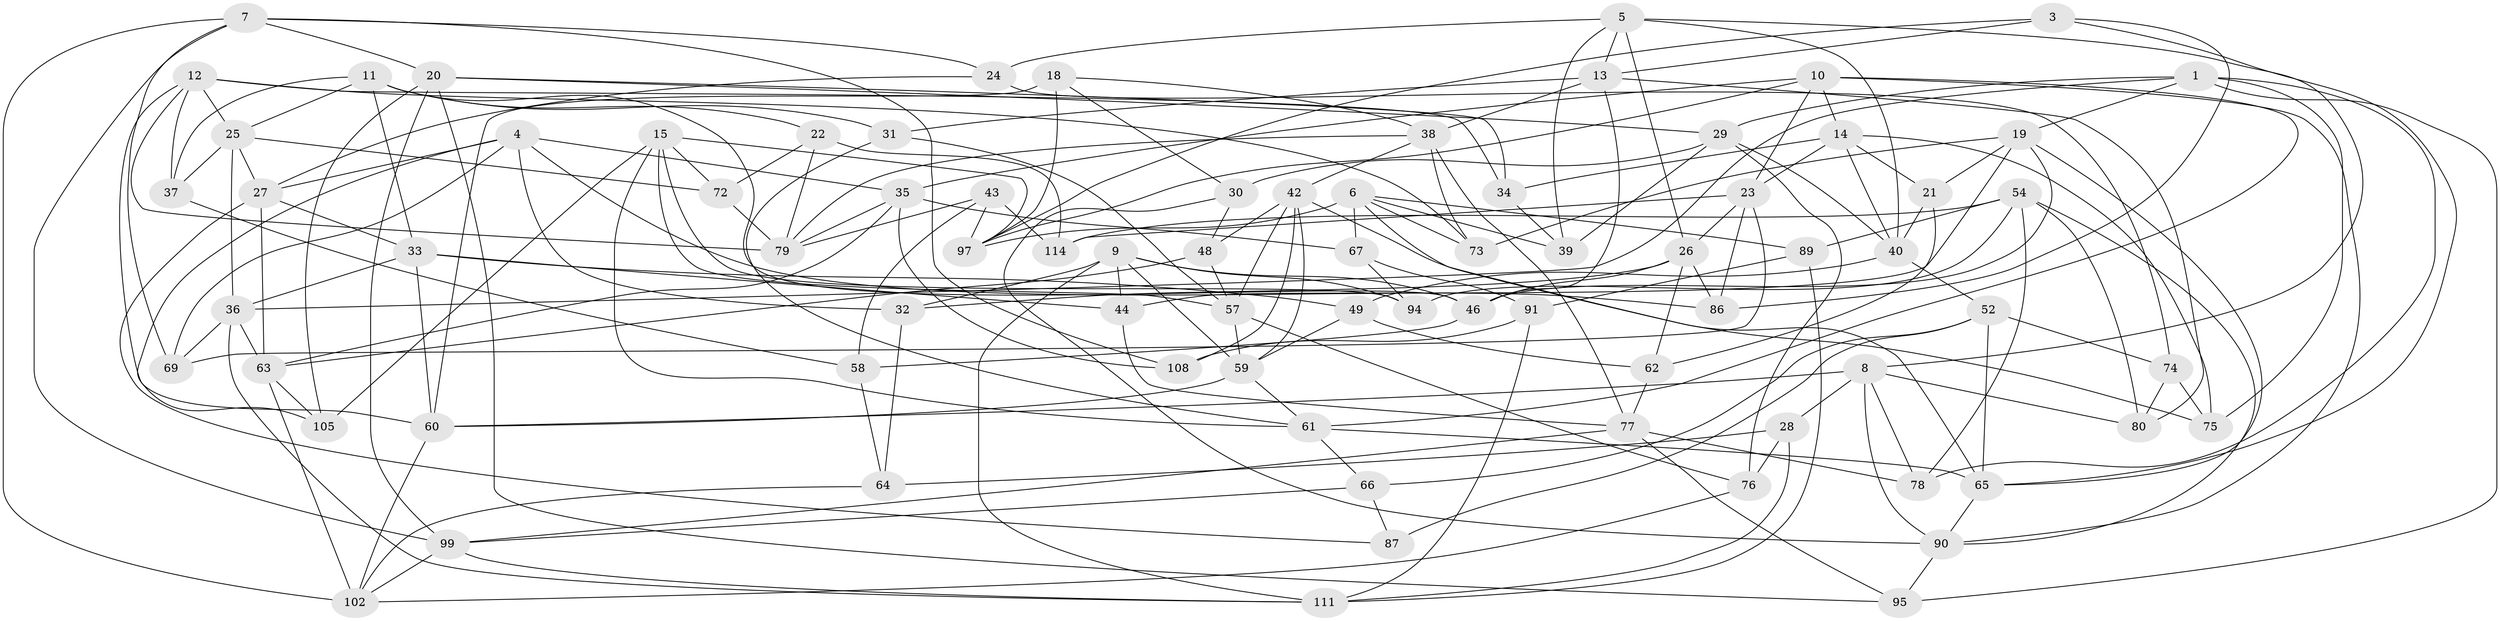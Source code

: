 // Generated by graph-tools (version 1.1) at 2025/52/02/27/25 19:52:29]
// undirected, 80 vertices, 201 edges
graph export_dot {
graph [start="1"]
  node [color=gray90,style=filled];
  1 [super="+2"];
  3;
  4 [super="+122"];
  5 [super="+88"];
  6 [super="+68"];
  7 [super="+70"];
  8 [super="+45"];
  9 [super="+56"];
  10 [super="+16"];
  11 [super="+55"];
  12 [super="+84"];
  13 [super="+17"];
  14 [super="+115"];
  15 [super="+47"];
  18;
  19 [super="+71"];
  20 [super="+98"];
  21;
  22;
  23 [super="+85"];
  24;
  25 [super="+104"];
  26 [super="+83"];
  27 [super="+50"];
  28;
  29 [super="+96"];
  30;
  31;
  32;
  33 [super="+110"];
  34;
  35 [super="+81"];
  36 [super="+41"];
  37;
  38 [super="+117"];
  39;
  40 [super="+53"];
  42 [super="+51"];
  43;
  44;
  46 [super="+93"];
  48;
  49;
  52 [super="+119"];
  54 [super="+121"];
  57 [super="+113"];
  58;
  59 [super="+82"];
  60 [super="+109"];
  61 [super="+112"];
  62;
  63 [super="+101"];
  64;
  65 [super="+118"];
  66;
  67;
  69;
  72;
  73;
  74;
  75;
  76;
  77 [super="+107"];
  78;
  79 [super="+100"];
  80;
  86;
  87;
  89;
  90 [super="+92"];
  91;
  94;
  95;
  97 [super="+103"];
  99 [super="+106"];
  102 [super="+116"];
  105;
  108;
  111 [super="+120"];
  114;
  1 -- 29;
  1 -- 95;
  1 -- 75;
  1 -- 19;
  1 -- 36;
  1 -- 78;
  3 -- 86;
  3 -- 97;
  3 -- 13;
  3 -- 65;
  4 -- 69;
  4 -- 86;
  4 -- 27;
  4 -- 32;
  4 -- 105;
  4 -- 35;
  5 -- 24;
  5 -- 26;
  5 -- 39;
  5 -- 8;
  5 -- 13;
  5 -- 40;
  6 -- 73;
  6 -- 65;
  6 -- 89;
  6 -- 67;
  6 -- 39;
  6 -- 97;
  7 -- 108;
  7 -- 24;
  7 -- 102;
  7 -- 99;
  7 -- 20;
  7 -- 69;
  8 -- 80;
  8 -- 78;
  8 -- 28;
  8 -- 60;
  8 -- 90;
  9 -- 111;
  9 -- 32;
  9 -- 44;
  9 -- 46;
  9 -- 94;
  9 -- 59;
  10 -- 90;
  10 -- 14;
  10 -- 35;
  10 -- 23;
  10 -- 61;
  10 -- 97;
  11 -- 37;
  11 -- 31;
  11 -- 46;
  11 -- 25;
  11 -- 22;
  11 -- 33;
  12 -- 37;
  12 -- 60;
  12 -- 73;
  12 -- 25;
  12 -- 34;
  12 -- 79;
  13 -- 80;
  13 -- 31;
  13 -- 46;
  13 -- 38;
  14 -- 40;
  14 -- 34;
  14 -- 75;
  14 -- 21;
  14 -- 23;
  15 -- 94;
  15 -- 72;
  15 -- 57;
  15 -- 105;
  15 -- 61;
  15 -- 97;
  18 -- 30;
  18 -- 60;
  18 -- 38;
  18 -- 97;
  19 -- 44;
  19 -- 73;
  19 -- 21;
  19 -- 46;
  19 -- 65;
  20 -- 34;
  20 -- 105;
  20 -- 29;
  20 -- 95;
  20 -- 99;
  21 -- 62;
  21 -- 40;
  22 -- 114;
  22 -- 72;
  22 -- 79;
  23 -- 69;
  23 -- 26;
  23 -- 86;
  23 -- 114;
  24 -- 27;
  24 -- 74;
  25 -- 27;
  25 -- 37;
  25 -- 72;
  25 -- 36;
  26 -- 46;
  26 -- 32;
  26 -- 86;
  26 -- 62;
  27 -- 87;
  27 -- 63;
  27 -- 33;
  28 -- 76;
  28 -- 111;
  28 -- 64;
  29 -- 39;
  29 -- 40;
  29 -- 76;
  29 -- 30;
  30 -- 90;
  30 -- 48;
  31 -- 61;
  31 -- 57;
  32 -- 64;
  33 -- 44;
  33 -- 49;
  33 -- 36;
  33 -- 60;
  34 -- 39;
  35 -- 108;
  35 -- 63;
  35 -- 67;
  35 -- 79;
  36 -- 63;
  36 -- 69;
  36 -- 111;
  37 -- 58;
  38 -- 42;
  38 -- 77;
  38 -- 73;
  38 -- 79;
  40 -- 49;
  40 -- 52;
  42 -- 108;
  42 -- 59;
  42 -- 48;
  42 -- 57;
  42 -- 75;
  43 -- 58;
  43 -- 114;
  43 -- 97;
  43 -- 79;
  44 -- 77;
  46 -- 58;
  48 -- 57;
  48 -- 63;
  49 -- 62;
  49 -- 59;
  52 -- 74;
  52 -- 87 [weight=2];
  52 -- 65;
  52 -- 66;
  54 -- 89;
  54 -- 80;
  54 -- 90;
  54 -- 94;
  54 -- 114;
  54 -- 78;
  57 -- 76;
  57 -- 59;
  58 -- 64;
  59 -- 60;
  59 -- 61;
  60 -- 102;
  61 -- 65;
  61 -- 66;
  62 -- 77;
  63 -- 102;
  63 -- 105;
  64 -- 102;
  65 -- 90;
  66 -- 87;
  66 -- 99;
  67 -- 91;
  67 -- 94;
  72 -- 79;
  74 -- 75;
  74 -- 80;
  76 -- 102;
  77 -- 95;
  77 -- 99;
  77 -- 78;
  89 -- 91;
  89 -- 111;
  90 -- 95;
  91 -- 111;
  91 -- 108;
  99 -- 111;
  99 -- 102;
}

